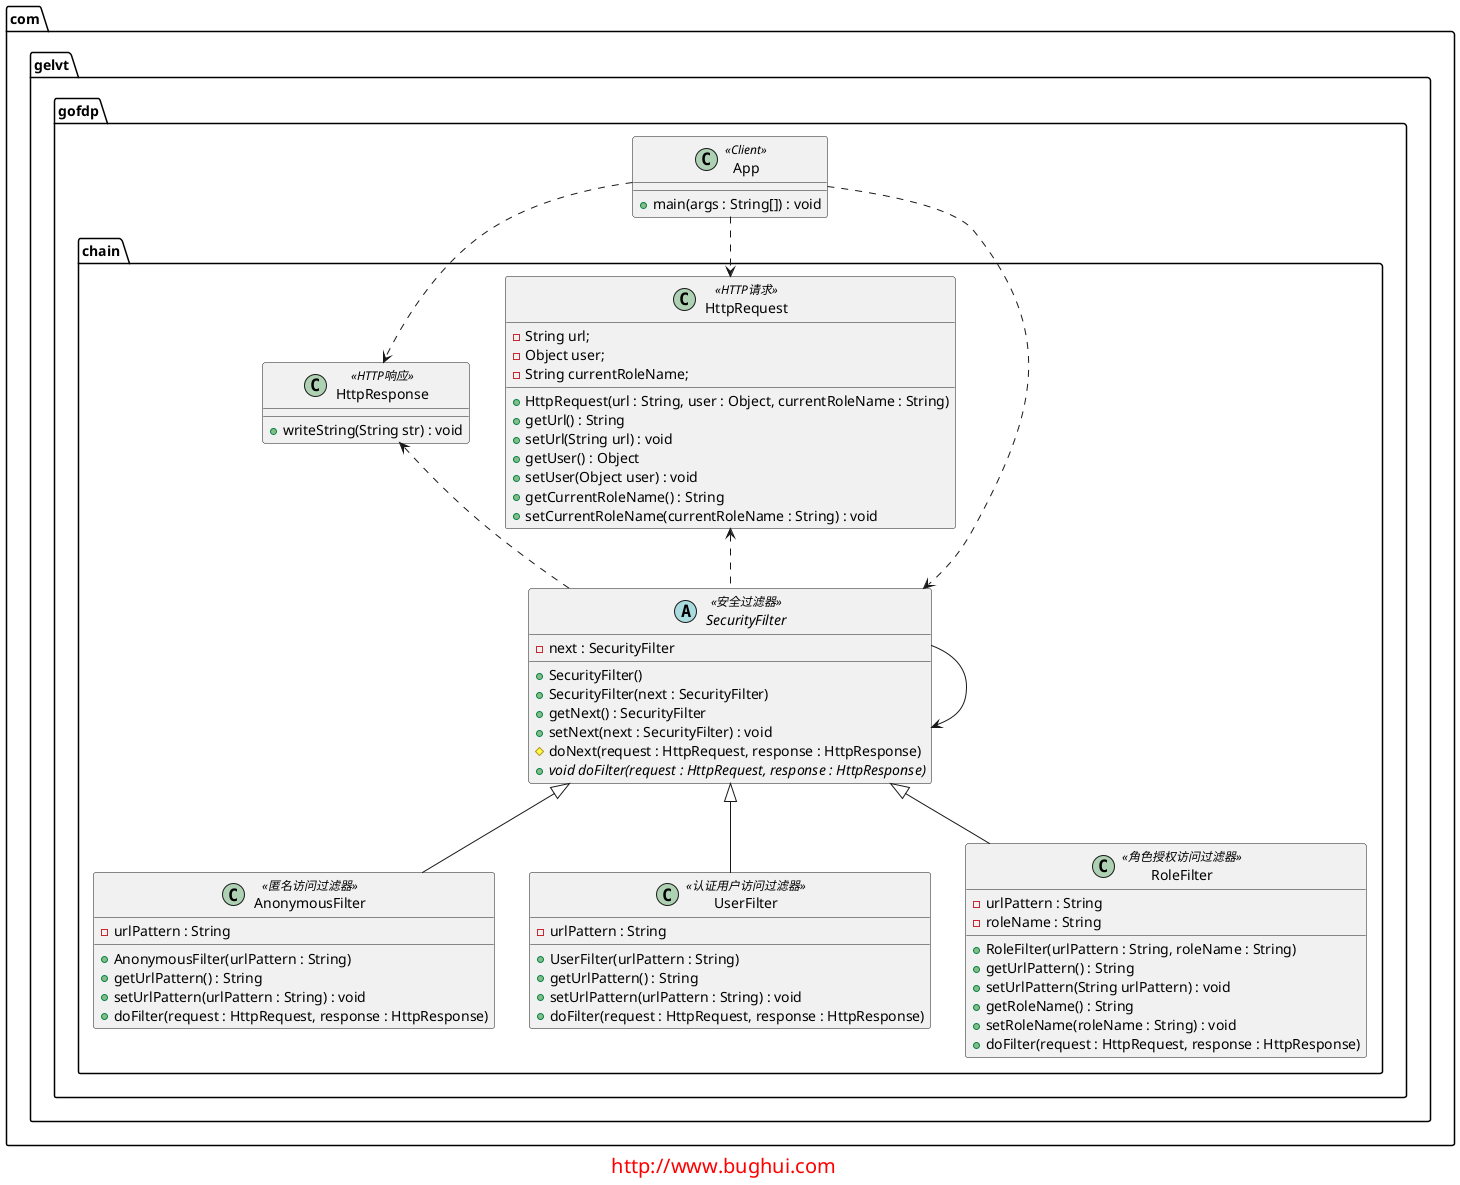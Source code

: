 @startuml

package com.gelvt.gofdp.chain{

    class HttpRequest <<HTTP请求>>{
        - String url;
        - Object user;
        - String currentRoleName;
        + HttpRequest(url : String, user : Object, currentRoleName : String)
        + getUrl() : String
        + setUrl(String url) : void
        + getUser() : Object
        + setUser(Object user) : void
        + getCurrentRoleName() : String
        + setCurrentRoleName(currentRoleName : String) : void
    }

    class HttpResponse <<HTTP响应>> {
        + writeString(String str) : void
    }

    abstract class SecurityFilter <<安全过滤器>> {
        - next : SecurityFilter
        + SecurityFilter()
        + SecurityFilter(next : SecurityFilter)
        + getNext() : SecurityFilter
        + setNext(next : SecurityFilter) : void
        # doNext(request : HttpRequest, response : HttpResponse)
        + {abstract} void doFilter(request : HttpRequest, response : HttpResponse)
    }

    class AnonymousFilter <<匿名访问过滤器>>{
        - urlPattern : String
        + AnonymousFilter(urlPattern : String)
        + getUrlPattern() : String
        + setUrlPattern(urlPattern : String) : void
        + doFilter(request : HttpRequest, response : HttpResponse)
    }

    class UserFilter <<认证用户访问过滤器>>{
        - urlPattern : String
        + UserFilter(urlPattern : String)
        + getUrlPattern() : String
        + setUrlPattern(urlPattern : String) : void
        + doFilter(request : HttpRequest, response : HttpResponse)
    }

    class RoleFilter <<角色授权访问过滤器>>{
        - urlPattern : String
        - roleName : String
        + RoleFilter(urlPattern : String, roleName : String)
        + getUrlPattern() : String
        + setUrlPattern(String urlPattern) : void
        + getRoleName() : String
        + setRoleName(roleName : String) : void
        + doFilter(request : HttpRequest, response : HttpResponse)
    }

    HttpRequest <.. SecurityFilter
    HttpResponse <.. SecurityFilter
    SecurityFilter <|-- AnonymousFilter
    SecurityFilter <|-- UserFilter
    SecurityFilter <|-- RoleFilter
    SecurityFilter --> SecurityFilter
}

package com.gelvt.gofdp{
    class App <<Client>>{
        + main(args : String[]) : void
    }
}

App ..> SecurityFilter
App ..> HttpRequest
App ..> HttpResponse


footer
<font size="20" color="red">http://www.bughui.com</font>
endfooter

@enduml